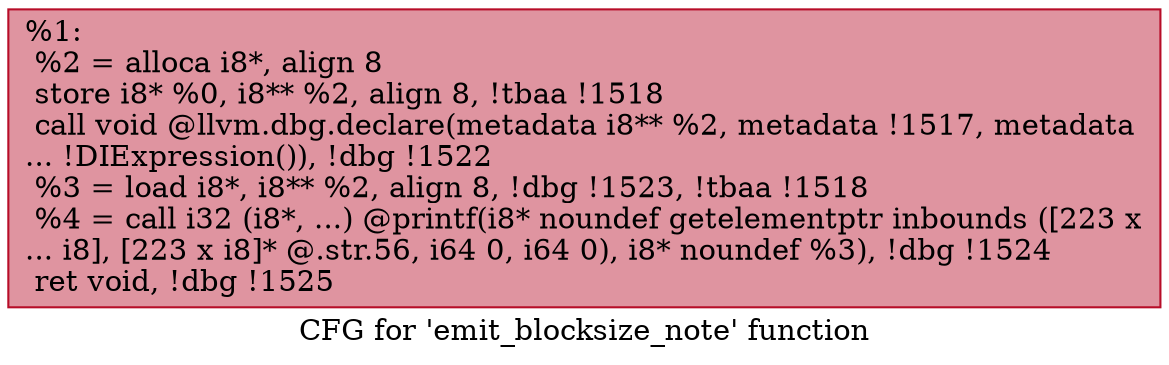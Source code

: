 digraph "CFG for 'emit_blocksize_note' function" {
	label="CFG for 'emit_blocksize_note' function";

	Node0x232c900 [shape=record,color="#b70d28ff", style=filled, fillcolor="#b70d2870",label="{%1:\l  %2 = alloca i8*, align 8\l  store i8* %0, i8** %2, align 8, !tbaa !1518\l  call void @llvm.dbg.declare(metadata i8** %2, metadata !1517, metadata\l... !DIExpression()), !dbg !1522\l  %3 = load i8*, i8** %2, align 8, !dbg !1523, !tbaa !1518\l  %4 = call i32 (i8*, ...) @printf(i8* noundef getelementptr inbounds ([223 x\l... i8], [223 x i8]* @.str.56, i64 0, i64 0), i8* noundef %3), !dbg !1524\l  ret void, !dbg !1525\l}"];
}
